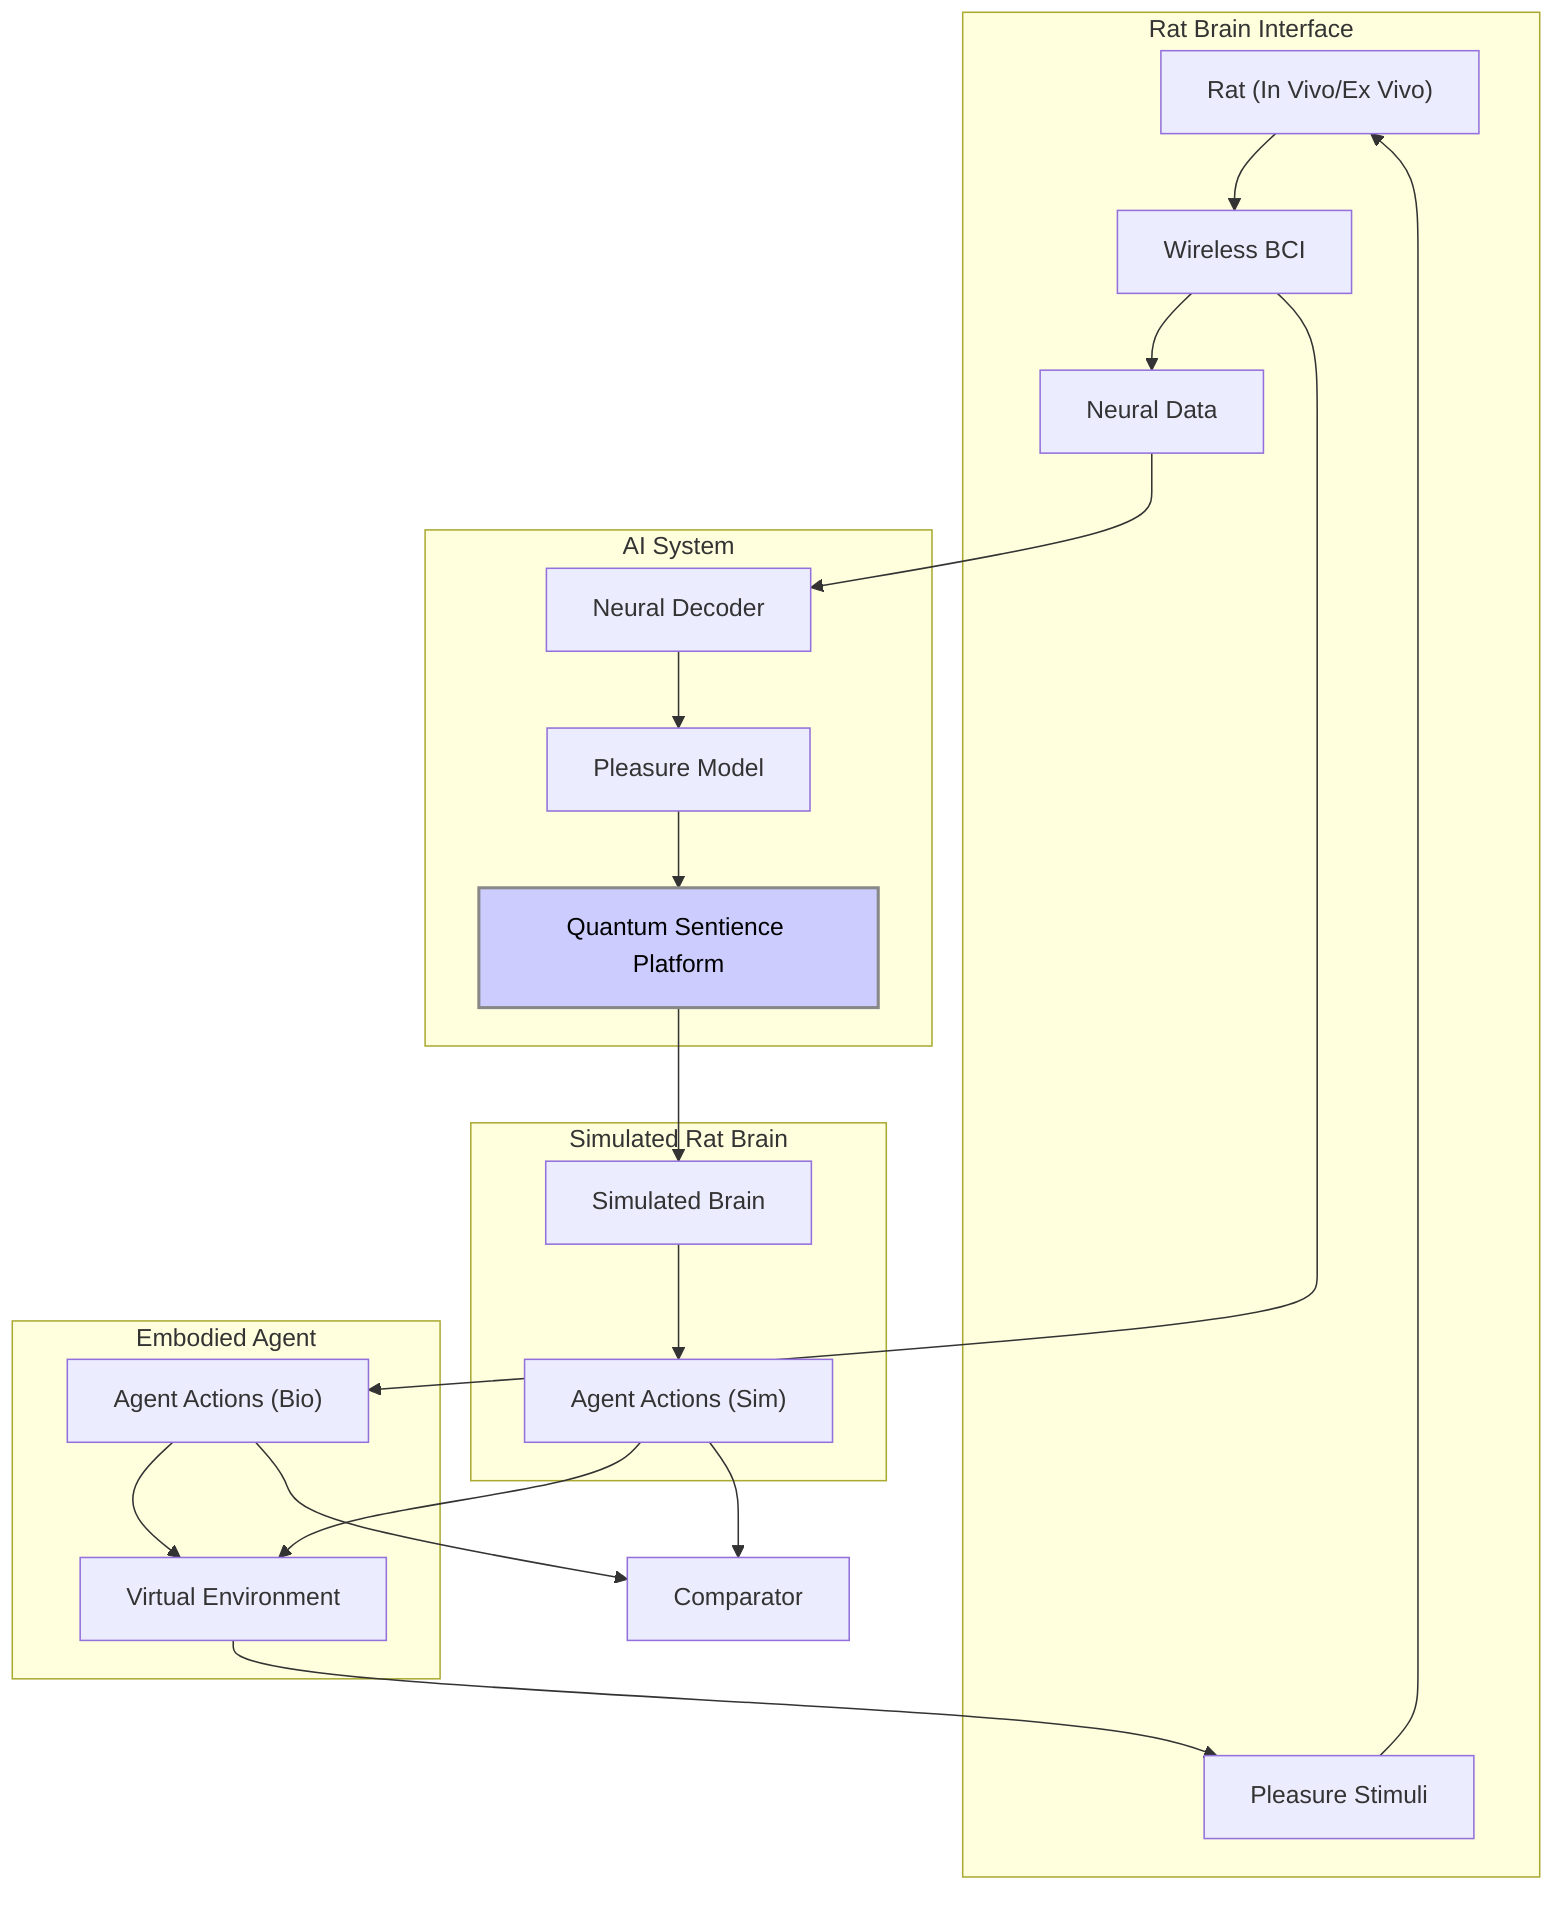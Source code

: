 graph  
    subgraph "Rat Brain Interface"
        Rat["Rat (In Vivo/Ex Vivo)"] --> BCI["Wireless BCI"]
        Stimulus["Pleasure Stimuli"] --> Rat
        BCI --> NeuralData["Neural Data"]
    end

    subgraph "AI System"
        NeuralData --> Decoder["Neural Decoder"]
        Decoder --> PleasureModel["Pleasure Model"]
        PleasureModel --> QuantumPlatform["Quantum Sentience Platform"]
    end
    
    subgraph "Simulated Rat Brain"
        QuantumPlatform --> SimulatedBrain["Simulated Brain"]
        SimulatedBrain --> AgentActionsSim["Agent Actions (Sim)"]
    end

    subgraph "Embodied Agent"
        AgentActionsSim --> VirtualEnvironment["Virtual Environment"]
        BCI --> AgentActionsBio["Agent Actions (Bio)"]
        AgentActionsBio --> VirtualEnvironment
        VirtualEnvironment --> Stimulus
    end
    AgentActionsSim & AgentActionsBio --> Comparator["Comparator"]

    style QuantumPlatform fill:#ccf,stroke:#888,stroke-width:2px,color:#000
